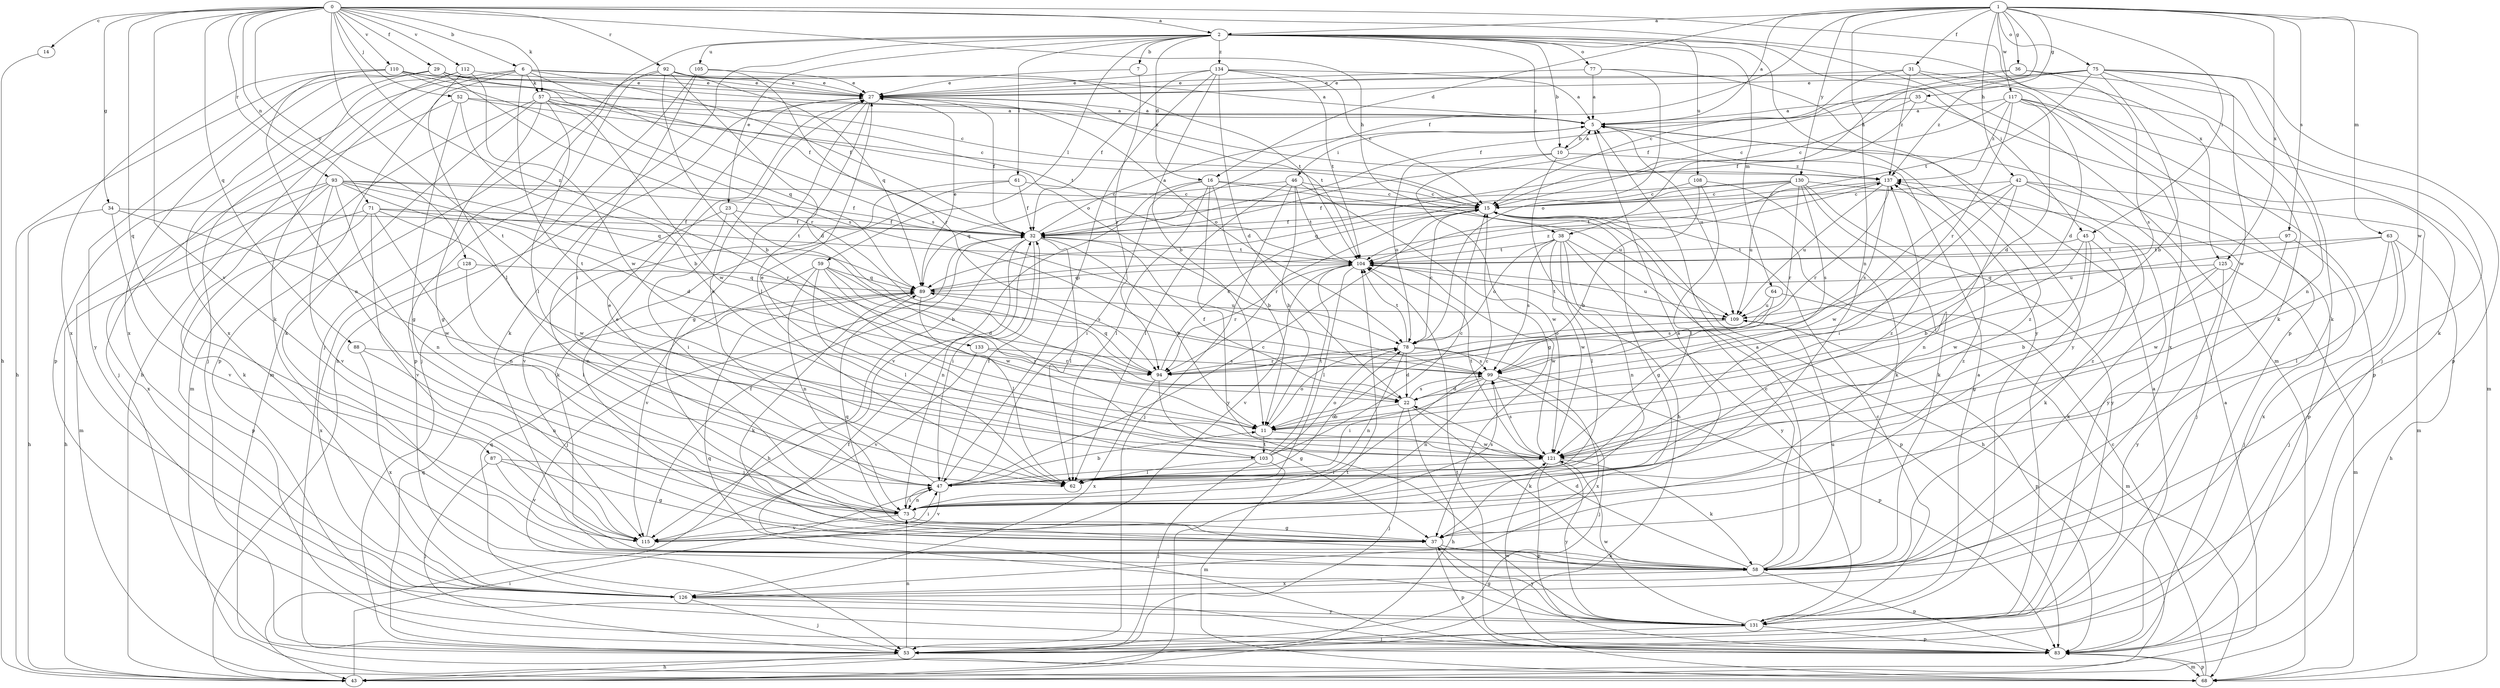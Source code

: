 strict digraph  {
0;
1;
2;
5;
6;
7;
10;
11;
14;
15;
16;
22;
23;
27;
29;
31;
32;
34;
35;
36;
37;
38;
42;
43;
45;
46;
47;
52;
53;
57;
58;
59;
61;
62;
63;
64;
68;
71;
73;
75;
77;
78;
83;
87;
88;
89;
92;
93;
94;
97;
99;
103;
104;
105;
108;
109;
110;
112;
115;
117;
121;
125;
126;
128;
130;
131;
133;
134;
137;
0 -> 2  [label=a];
0 -> 6  [label=b];
0 -> 14  [label=c];
0 -> 29  [label=f];
0 -> 34  [label=g];
0 -> 38  [label=h];
0 -> 52  [label=j];
0 -> 57  [label=k];
0 -> 71  [label=n];
0 -> 83  [label=p];
0 -> 87  [label=q];
0 -> 88  [label=q];
0 -> 92  [label=r];
0 -> 93  [label=r];
0 -> 103  [label=t];
0 -> 110  [label=v];
0 -> 112  [label=v];
0 -> 115  [label=v];
0 -> 125  [label=x];
0 -> 128  [label=y];
0 -> 133  [label=z];
1 -> 2  [label=a];
1 -> 5  [label=a];
1 -> 16  [label=d];
1 -> 31  [label=f];
1 -> 32  [label=f];
1 -> 35  [label=g];
1 -> 36  [label=g];
1 -> 38  [label=h];
1 -> 42  [label=h];
1 -> 45  [label=i];
1 -> 63  [label=m];
1 -> 73  [label=n];
1 -> 75  [label=o];
1 -> 97  [label=s];
1 -> 117  [label=w];
1 -> 121  [label=w];
1 -> 125  [label=x];
1 -> 130  [label=y];
2 -> 7  [label=b];
2 -> 10  [label=b];
2 -> 16  [label=d];
2 -> 23  [label=e];
2 -> 43  [label=h];
2 -> 45  [label=i];
2 -> 53  [label=j];
2 -> 59  [label=l];
2 -> 61  [label=l];
2 -> 64  [label=m];
2 -> 68  [label=m];
2 -> 77  [label=o];
2 -> 105  [label=u];
2 -> 108  [label=u];
2 -> 131  [label=y];
2 -> 134  [label=z];
2 -> 137  [label=z];
5 -> 10  [label=b];
5 -> 46  [label=i];
5 -> 109  [label=u];
6 -> 5  [label=a];
6 -> 27  [label=e];
6 -> 32  [label=f];
6 -> 57  [label=k];
6 -> 58  [label=k];
6 -> 62  [label=l];
6 -> 99  [label=s];
6 -> 103  [label=t];
6 -> 126  [label=x];
7 -> 27  [label=e];
7 -> 94  [label=r];
10 -> 5  [label=a];
10 -> 37  [label=g];
10 -> 43  [label=h];
10 -> 78  [label=o];
10 -> 137  [label=z];
11 -> 78  [label=o];
11 -> 103  [label=t];
11 -> 121  [label=w];
14 -> 43  [label=h];
15 -> 32  [label=f];
15 -> 37  [label=g];
15 -> 43  [label=h];
15 -> 94  [label=r];
16 -> 11  [label=b];
16 -> 15  [label=c];
16 -> 47  [label=i];
16 -> 62  [label=l];
16 -> 109  [label=u];
16 -> 115  [label=v];
16 -> 131  [label=y];
22 -> 11  [label=b];
22 -> 32  [label=f];
22 -> 43  [label=h];
22 -> 53  [label=j];
22 -> 58  [label=k];
22 -> 99  [label=s];
23 -> 11  [label=b];
23 -> 32  [label=f];
23 -> 47  [label=i];
23 -> 73  [label=n];
27 -> 5  [label=a];
27 -> 32  [label=f];
27 -> 37  [label=g];
27 -> 58  [label=k];
27 -> 62  [label=l];
27 -> 78  [label=o];
27 -> 104  [label=t];
29 -> 27  [label=e];
29 -> 32  [label=f];
29 -> 83  [label=p];
29 -> 94  [label=r];
29 -> 126  [label=x];
29 -> 131  [label=y];
29 -> 137  [label=z];
31 -> 15  [label=c];
31 -> 22  [label=d];
31 -> 27  [label=e];
31 -> 58  [label=k];
31 -> 137  [label=z];
32 -> 5  [label=a];
32 -> 11  [label=b];
32 -> 43  [label=h];
32 -> 47  [label=i];
32 -> 53  [label=j];
32 -> 62  [label=l];
32 -> 73  [label=n];
32 -> 104  [label=t];
34 -> 32  [label=f];
34 -> 43  [label=h];
34 -> 115  [label=v];
34 -> 121  [label=w];
35 -> 5  [label=a];
35 -> 15  [label=c];
35 -> 32  [label=f];
35 -> 58  [label=k];
36 -> 27  [label=e];
36 -> 32  [label=f];
36 -> 99  [label=s];
36 -> 121  [label=w];
37 -> 5  [label=a];
37 -> 27  [label=e];
37 -> 58  [label=k];
37 -> 83  [label=p];
37 -> 89  [label=q];
37 -> 131  [label=y];
37 -> 137  [label=z];
38 -> 62  [label=l];
38 -> 73  [label=n];
38 -> 78  [label=o];
38 -> 83  [label=p];
38 -> 99  [label=s];
38 -> 104  [label=t];
38 -> 121  [label=w];
38 -> 131  [label=y];
42 -> 15  [label=c];
42 -> 47  [label=i];
42 -> 68  [label=m];
42 -> 73  [label=n];
42 -> 83  [label=p];
42 -> 121  [label=w];
42 -> 131  [label=y];
43 -> 5  [label=a];
43 -> 47  [label=i];
43 -> 104  [label=t];
45 -> 11  [label=b];
45 -> 37  [label=g];
45 -> 58  [label=k];
45 -> 104  [label=t];
45 -> 121  [label=w];
46 -> 11  [label=b];
46 -> 15  [label=c];
46 -> 53  [label=j];
46 -> 62  [label=l];
46 -> 89  [label=q];
46 -> 104  [label=t];
46 -> 121  [label=w];
47 -> 11  [label=b];
47 -> 15  [label=c];
47 -> 27  [label=e];
47 -> 32  [label=f];
47 -> 73  [label=n];
47 -> 78  [label=o];
47 -> 115  [label=v];
52 -> 5  [label=a];
52 -> 11  [label=b];
52 -> 15  [label=c];
52 -> 37  [label=g];
52 -> 53  [label=j];
53 -> 43  [label=h];
53 -> 73  [label=n];
53 -> 89  [label=q];
57 -> 5  [label=a];
57 -> 37  [label=g];
57 -> 58  [label=k];
57 -> 62  [label=l];
57 -> 68  [label=m];
57 -> 89  [label=q];
57 -> 104  [label=t];
57 -> 121  [label=w];
58 -> 5  [label=a];
58 -> 15  [label=c];
58 -> 22  [label=d];
58 -> 83  [label=p];
58 -> 109  [label=u];
58 -> 126  [label=x];
59 -> 22  [label=d];
59 -> 62  [label=l];
59 -> 73  [label=n];
59 -> 89  [label=q];
59 -> 99  [label=s];
59 -> 115  [label=v];
59 -> 121  [label=w];
61 -> 15  [label=c];
61 -> 32  [label=f];
61 -> 58  [label=k];
61 -> 115  [label=v];
62 -> 137  [label=z];
63 -> 43  [label=h];
63 -> 53  [label=j];
63 -> 62  [label=l];
63 -> 104  [label=t];
63 -> 109  [label=u];
63 -> 126  [label=x];
64 -> 68  [label=m];
64 -> 99  [label=s];
64 -> 109  [label=u];
68 -> 15  [label=c];
68 -> 83  [label=p];
68 -> 104  [label=t];
71 -> 32  [label=f];
71 -> 43  [label=h];
71 -> 73  [label=n];
71 -> 83  [label=p];
71 -> 104  [label=t];
71 -> 115  [label=v];
71 -> 121  [label=w];
73 -> 15  [label=c];
73 -> 27  [label=e];
73 -> 37  [label=g];
73 -> 47  [label=i];
73 -> 99  [label=s];
73 -> 115  [label=v];
75 -> 11  [label=b];
75 -> 27  [label=e];
75 -> 32  [label=f];
75 -> 53  [label=j];
75 -> 58  [label=k];
75 -> 73  [label=n];
75 -> 83  [label=p];
75 -> 104  [label=t];
75 -> 137  [label=z];
77 -> 5  [label=a];
77 -> 27  [label=e];
77 -> 78  [label=o];
77 -> 131  [label=y];
78 -> 15  [label=c];
78 -> 22  [label=d];
78 -> 73  [label=n];
78 -> 83  [label=p];
78 -> 94  [label=r];
78 -> 99  [label=s];
78 -> 104  [label=t];
83 -> 5  [label=a];
83 -> 32  [label=f];
83 -> 68  [label=m];
83 -> 121  [label=w];
87 -> 37  [label=g];
87 -> 47  [label=i];
87 -> 53  [label=j];
87 -> 115  [label=v];
88 -> 73  [label=n];
88 -> 94  [label=r];
88 -> 126  [label=x];
89 -> 27  [label=e];
89 -> 58  [label=k];
89 -> 62  [label=l];
89 -> 109  [label=u];
89 -> 137  [label=z];
92 -> 11  [label=b];
92 -> 22  [label=d];
92 -> 27  [label=e];
92 -> 68  [label=m];
92 -> 83  [label=p];
92 -> 89  [label=q];
92 -> 104  [label=t];
93 -> 15  [label=c];
93 -> 22  [label=d];
93 -> 32  [label=f];
93 -> 58  [label=k];
93 -> 68  [label=m];
93 -> 73  [label=n];
93 -> 89  [label=q];
93 -> 94  [label=r];
93 -> 115  [label=v];
93 -> 126  [label=x];
94 -> 15  [label=c];
94 -> 37  [label=g];
94 -> 89  [label=q];
94 -> 126  [label=x];
97 -> 53  [label=j];
97 -> 104  [label=t];
97 -> 121  [label=w];
99 -> 22  [label=d];
99 -> 47  [label=i];
99 -> 53  [label=j];
99 -> 73  [label=n];
99 -> 126  [label=x];
103 -> 15  [label=c];
103 -> 27  [label=e];
103 -> 53  [label=j];
103 -> 62  [label=l];
103 -> 68  [label=m];
103 -> 78  [label=o];
103 -> 104  [label=t];
104 -> 62  [label=l];
104 -> 89  [label=q];
104 -> 94  [label=r];
104 -> 109  [label=u];
104 -> 115  [label=v];
104 -> 121  [label=w];
105 -> 27  [label=e];
105 -> 47  [label=i];
105 -> 53  [label=j];
105 -> 94  [label=r];
108 -> 11  [label=b];
108 -> 15  [label=c];
108 -> 58  [label=k];
108 -> 62  [label=l];
109 -> 78  [label=o];
109 -> 83  [label=p];
109 -> 104  [label=t];
110 -> 15  [label=c];
110 -> 27  [label=e];
110 -> 43  [label=h];
110 -> 73  [label=n];
110 -> 78  [label=o];
110 -> 99  [label=s];
110 -> 126  [label=x];
112 -> 27  [label=e];
112 -> 43  [label=h];
112 -> 53  [label=j];
112 -> 83  [label=p];
112 -> 121  [label=w];
115 -> 32  [label=f];
115 -> 47  [label=i];
115 -> 137  [label=z];
117 -> 5  [label=a];
117 -> 15  [label=c];
117 -> 22  [label=d];
117 -> 68  [label=m];
117 -> 83  [label=p];
117 -> 94  [label=r];
117 -> 126  [label=x];
117 -> 137  [label=z];
121 -> 47  [label=i];
121 -> 58  [label=k];
121 -> 83  [label=p];
121 -> 99  [label=s];
121 -> 104  [label=t];
121 -> 131  [label=y];
121 -> 137  [label=z];
125 -> 11  [label=b];
125 -> 58  [label=k];
125 -> 68  [label=m];
125 -> 89  [label=q];
125 -> 131  [label=y];
126 -> 53  [label=j];
126 -> 89  [label=q];
126 -> 131  [label=y];
128 -> 62  [label=l];
128 -> 89  [label=q];
128 -> 126  [label=x];
130 -> 15  [label=c];
130 -> 32  [label=f];
130 -> 53  [label=j];
130 -> 58  [label=k];
130 -> 89  [label=q];
130 -> 94  [label=r];
130 -> 99  [label=s];
130 -> 109  [label=u];
130 -> 131  [label=y];
131 -> 5  [label=a];
131 -> 15  [label=c];
131 -> 37  [label=g];
131 -> 53  [label=j];
131 -> 83  [label=p];
131 -> 89  [label=q];
131 -> 121  [label=w];
133 -> 94  [label=r];
133 -> 99  [label=s];
133 -> 115  [label=v];
134 -> 5  [label=a];
134 -> 11  [label=b];
134 -> 15  [label=c];
134 -> 22  [label=d];
134 -> 27  [label=e];
134 -> 32  [label=f];
134 -> 47  [label=i];
134 -> 104  [label=t];
137 -> 15  [label=c];
137 -> 94  [label=r];
137 -> 99  [label=s];
137 -> 104  [label=t];
137 -> 109  [label=u];
}
